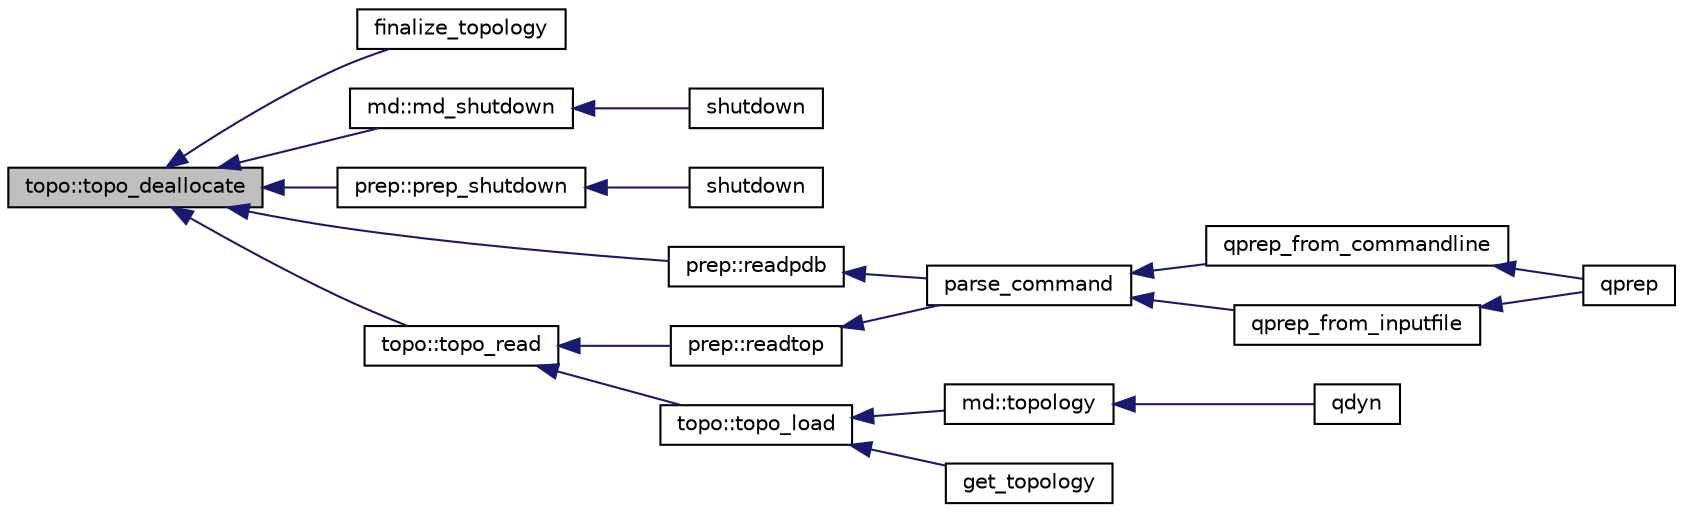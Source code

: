 digraph "topo::topo_deallocate"
{
  edge [fontname="Helvetica",fontsize="10",labelfontname="Helvetica",labelfontsize="10"];
  node [fontname="Helvetica",fontsize="10",shape=record];
  rankdir="LR";
  Node1 [label="topo::topo_deallocate",height=0.2,width=0.4,color="black", fillcolor="grey75", style="filled" fontcolor="black"];
  Node1 -> Node2 [dir="back",color="midnightblue",fontsize="10",style="solid",fontname="Helvetica"];
  Node2 [label="finalize_topology",height=0.2,width=0.4,color="black", fillcolor="white", style="filled",URL="$qcalc_8f90.html#ad7e945159c2c3479ab13f7fe344ed0ac"];
  Node1 -> Node3 [dir="back",color="midnightblue",fontsize="10",style="solid",fontname="Helvetica"];
  Node3 [label="md::md_shutdown",height=0.2,width=0.4,color="black", fillcolor="white", style="filled",URL="$classmd.html#a8725d34e027d153e7ee366fe7f814b36"];
  Node3 -> Node4 [dir="back",color="midnightblue",fontsize="10",style="solid",fontname="Helvetica"];
  Node4 [label="shutdown",height=0.2,width=0.4,color="black", fillcolor="white", style="filled",URL="$qdyn_8f90.html#ad70d3764fc449bb222c2755a849fc7b0"];
  Node1 -> Node5 [dir="back",color="midnightblue",fontsize="10",style="solid",fontname="Helvetica"];
  Node5 [label="prep::prep_shutdown",height=0.2,width=0.4,color="black", fillcolor="white", style="filled",URL="$classprep.html#a980bbec7c9f236072dd12ff9ad79415e"];
  Node5 -> Node6 [dir="back",color="midnightblue",fontsize="10",style="solid",fontname="Helvetica"];
  Node6 [label="shutdown",height=0.2,width=0.4,color="black", fillcolor="white", style="filled",URL="$qprep_8f90.html#ad94096261d76af50d1489fb738a54422"];
  Node1 -> Node7 [dir="back",color="midnightblue",fontsize="10",style="solid",fontname="Helvetica"];
  Node7 [label="prep::readpdb",height=0.2,width=0.4,color="black", fillcolor="white", style="filled",URL="$classprep.html#a11614f4fd619fd0eb99727e258ca2300"];
  Node7 -> Node8 [dir="back",color="midnightblue",fontsize="10",style="solid",fontname="Helvetica"];
  Node8 [label="parse_command",height=0.2,width=0.4,color="black", fillcolor="white", style="filled",URL="$qprep_8f90.html#add7d58759b8d0826b87051647135e024"];
  Node8 -> Node9 [dir="back",color="midnightblue",fontsize="10",style="solid",fontname="Helvetica"];
  Node9 [label="qprep_from_commandline",height=0.2,width=0.4,color="black", fillcolor="white", style="filled",URL="$qprep_8f90.html#a509741b66578d6d76b269d0f98128910"];
  Node9 -> Node10 [dir="back",color="midnightblue",fontsize="10",style="solid",fontname="Helvetica"];
  Node10 [label="qprep",height=0.2,width=0.4,color="black", fillcolor="white", style="filled",URL="$qprep_8f90.html#a252292cf2c64796a48ab29aae4920d15"];
  Node8 -> Node11 [dir="back",color="midnightblue",fontsize="10",style="solid",fontname="Helvetica"];
  Node11 [label="qprep_from_inputfile",height=0.2,width=0.4,color="black", fillcolor="white", style="filled",URL="$qprep_8f90.html#aae7f6285ebd5705125725dcda622efd5"];
  Node11 -> Node10 [dir="back",color="midnightblue",fontsize="10",style="solid",fontname="Helvetica"];
  Node1 -> Node12 [dir="back",color="midnightblue",fontsize="10",style="solid",fontname="Helvetica"];
  Node12 [label="topo::topo_read",height=0.2,width=0.4,color="black", fillcolor="white", style="filled",URL="$classtopo.html#a7aad640a2ad55b89529425b1f386810a"];
  Node12 -> Node13 [dir="back",color="midnightblue",fontsize="10",style="solid",fontname="Helvetica"];
  Node13 [label="prep::readtop",height=0.2,width=0.4,color="black", fillcolor="white", style="filled",URL="$classprep.html#a59d775f3eb60a2041f8a27c882d3bc70"];
  Node13 -> Node8 [dir="back",color="midnightblue",fontsize="10",style="solid",fontname="Helvetica"];
  Node12 -> Node14 [dir="back",color="midnightblue",fontsize="10",style="solid",fontname="Helvetica"];
  Node14 [label="topo::topo_load",height=0.2,width=0.4,color="black", fillcolor="white", style="filled",URL="$classtopo.html#aac0681f14a49bb07e5cbb3a877b1e5dd"];
  Node14 -> Node15 [dir="back",color="midnightblue",fontsize="10",style="solid",fontname="Helvetica"];
  Node15 [label="md::topology",height=0.2,width=0.4,color="black", fillcolor="white", style="filled",URL="$classmd.html#a8ca7ff5800e3608fb7aa1aa99b525707"];
  Node15 -> Node16 [dir="back",color="midnightblue",fontsize="10",style="solid",fontname="Helvetica"];
  Node16 [label="qdyn",height=0.2,width=0.4,color="black", fillcolor="white", style="filled",URL="$qdyn_8f90.html#a93aa3f5a63d37164f411c008fce7e62c"];
  Node14 -> Node17 [dir="back",color="midnightblue",fontsize="10",style="solid",fontname="Helvetica"];
  Node17 [label="get_topology",height=0.2,width=0.4,color="black", fillcolor="white", style="filled",URL="$qcalc_8f90.html#aacaa8facde5f0fb39d3129c9777ca2d6"];
}
